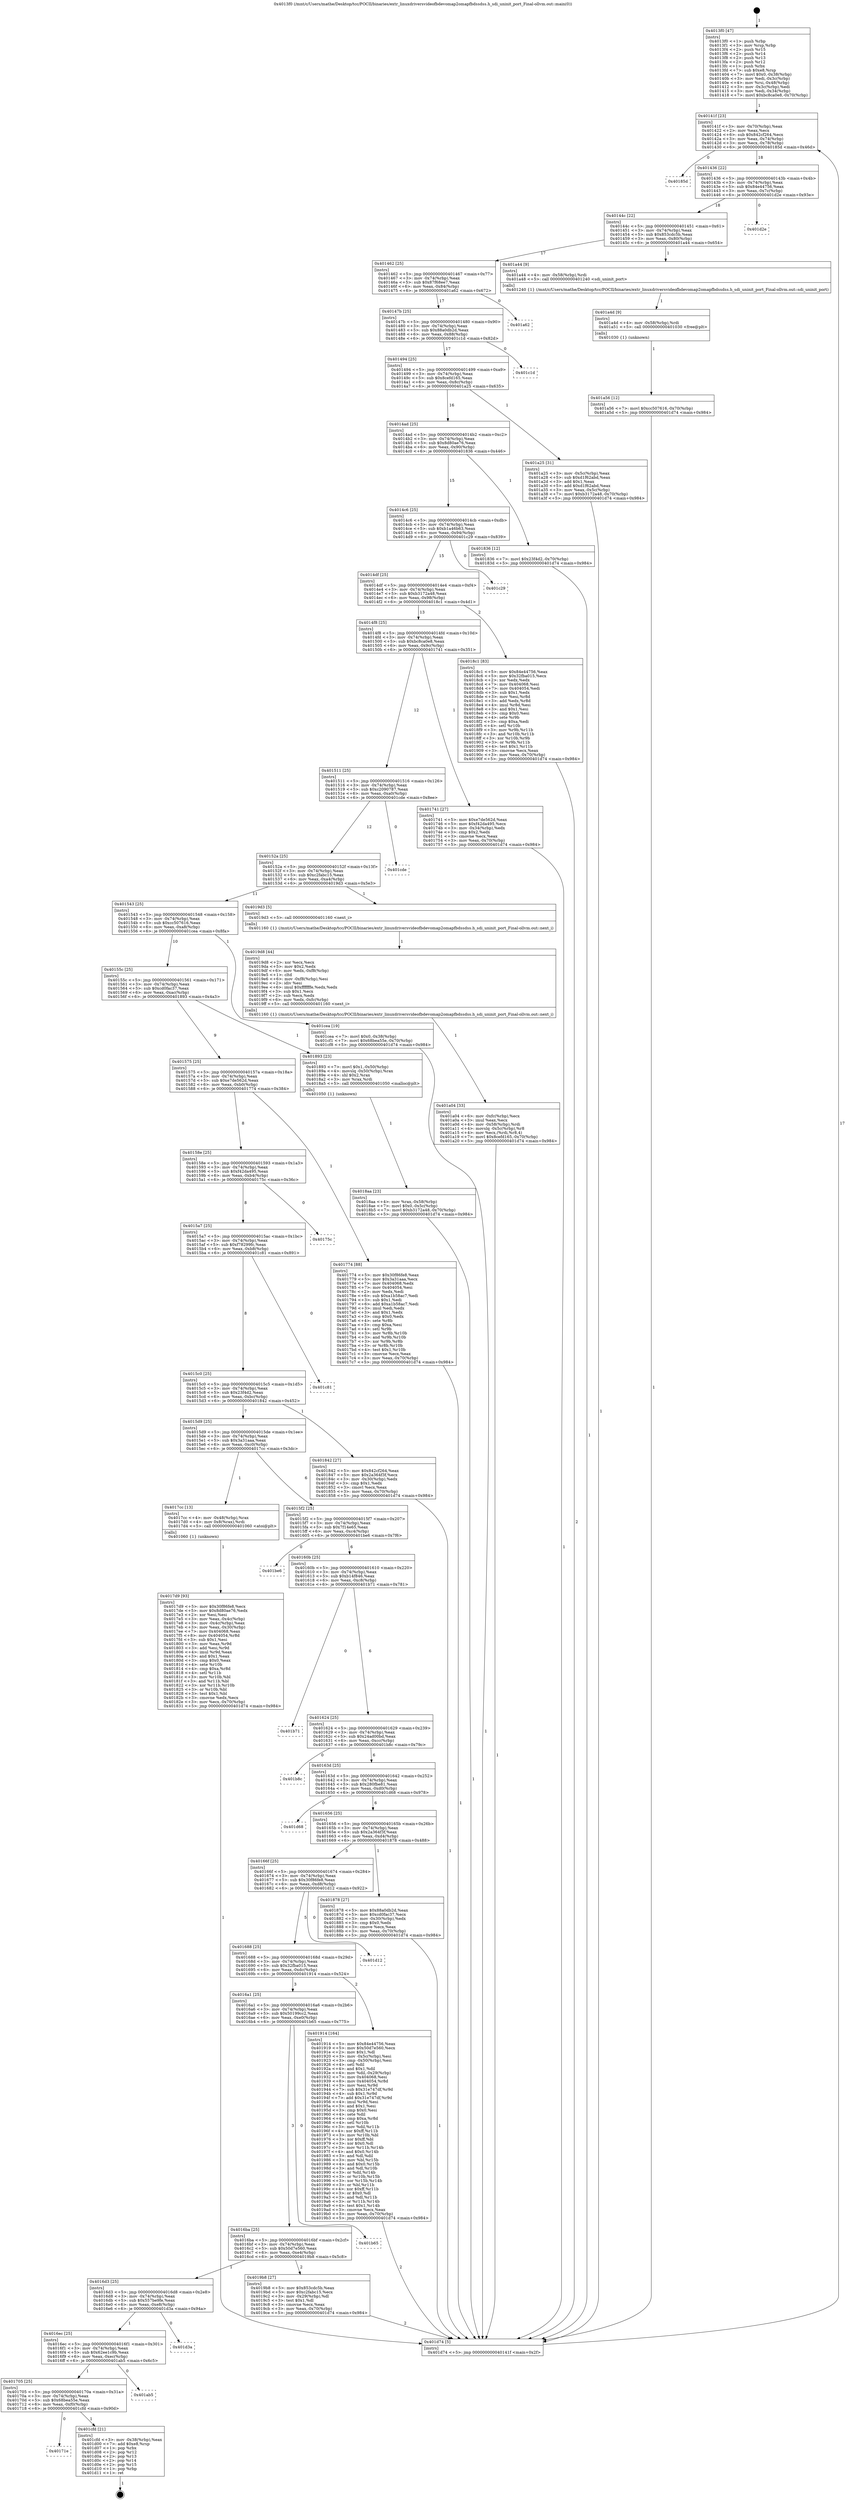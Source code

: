 digraph "0x4013f0" {
  label = "0x4013f0 (/mnt/c/Users/mathe/Desktop/tcc/POCII/binaries/extr_linuxdriversvideofbdevomap2omapfbdssdss.h_sdi_uninit_port_Final-ollvm.out::main(0))"
  labelloc = "t"
  node[shape=record]

  Entry [label="",width=0.3,height=0.3,shape=circle,fillcolor=black,style=filled]
  "0x40141f" [label="{
     0x40141f [23]\l
     | [instrs]\l
     &nbsp;&nbsp;0x40141f \<+3\>: mov -0x70(%rbp),%eax\l
     &nbsp;&nbsp;0x401422 \<+2\>: mov %eax,%ecx\l
     &nbsp;&nbsp;0x401424 \<+6\>: sub $0x842cf264,%ecx\l
     &nbsp;&nbsp;0x40142a \<+3\>: mov %eax,-0x74(%rbp)\l
     &nbsp;&nbsp;0x40142d \<+3\>: mov %ecx,-0x78(%rbp)\l
     &nbsp;&nbsp;0x401430 \<+6\>: je 000000000040185d \<main+0x46d\>\l
  }"]
  "0x40185d" [label="{
     0x40185d\l
  }", style=dashed]
  "0x401436" [label="{
     0x401436 [22]\l
     | [instrs]\l
     &nbsp;&nbsp;0x401436 \<+5\>: jmp 000000000040143b \<main+0x4b\>\l
     &nbsp;&nbsp;0x40143b \<+3\>: mov -0x74(%rbp),%eax\l
     &nbsp;&nbsp;0x40143e \<+5\>: sub $0x84e44756,%eax\l
     &nbsp;&nbsp;0x401443 \<+3\>: mov %eax,-0x7c(%rbp)\l
     &nbsp;&nbsp;0x401446 \<+6\>: je 0000000000401d2e \<main+0x93e\>\l
  }"]
  Exit [label="",width=0.3,height=0.3,shape=circle,fillcolor=black,style=filled,peripheries=2]
  "0x401d2e" [label="{
     0x401d2e\l
  }", style=dashed]
  "0x40144c" [label="{
     0x40144c [22]\l
     | [instrs]\l
     &nbsp;&nbsp;0x40144c \<+5\>: jmp 0000000000401451 \<main+0x61\>\l
     &nbsp;&nbsp;0x401451 \<+3\>: mov -0x74(%rbp),%eax\l
     &nbsp;&nbsp;0x401454 \<+5\>: sub $0x853cdc5b,%eax\l
     &nbsp;&nbsp;0x401459 \<+3\>: mov %eax,-0x80(%rbp)\l
     &nbsp;&nbsp;0x40145c \<+6\>: je 0000000000401a44 \<main+0x654\>\l
  }"]
  "0x40171e" [label="{
     0x40171e\l
  }", style=dashed]
  "0x401a44" [label="{
     0x401a44 [9]\l
     | [instrs]\l
     &nbsp;&nbsp;0x401a44 \<+4\>: mov -0x58(%rbp),%rdi\l
     &nbsp;&nbsp;0x401a48 \<+5\>: call 0000000000401240 \<sdi_uninit_port\>\l
     | [calls]\l
     &nbsp;&nbsp;0x401240 \{1\} (/mnt/c/Users/mathe/Desktop/tcc/POCII/binaries/extr_linuxdriversvideofbdevomap2omapfbdssdss.h_sdi_uninit_port_Final-ollvm.out::sdi_uninit_port)\l
  }"]
  "0x401462" [label="{
     0x401462 [25]\l
     | [instrs]\l
     &nbsp;&nbsp;0x401462 \<+5\>: jmp 0000000000401467 \<main+0x77\>\l
     &nbsp;&nbsp;0x401467 \<+3\>: mov -0x74(%rbp),%eax\l
     &nbsp;&nbsp;0x40146a \<+5\>: sub $0x87f68ee7,%eax\l
     &nbsp;&nbsp;0x40146f \<+6\>: mov %eax,-0x84(%rbp)\l
     &nbsp;&nbsp;0x401475 \<+6\>: je 0000000000401a62 \<main+0x672\>\l
  }"]
  "0x401cfd" [label="{
     0x401cfd [21]\l
     | [instrs]\l
     &nbsp;&nbsp;0x401cfd \<+3\>: mov -0x38(%rbp),%eax\l
     &nbsp;&nbsp;0x401d00 \<+7\>: add $0xe8,%rsp\l
     &nbsp;&nbsp;0x401d07 \<+1\>: pop %rbx\l
     &nbsp;&nbsp;0x401d08 \<+2\>: pop %r12\l
     &nbsp;&nbsp;0x401d0a \<+2\>: pop %r13\l
     &nbsp;&nbsp;0x401d0c \<+2\>: pop %r14\l
     &nbsp;&nbsp;0x401d0e \<+2\>: pop %r15\l
     &nbsp;&nbsp;0x401d10 \<+1\>: pop %rbp\l
     &nbsp;&nbsp;0x401d11 \<+1\>: ret\l
  }"]
  "0x401a62" [label="{
     0x401a62\l
  }", style=dashed]
  "0x40147b" [label="{
     0x40147b [25]\l
     | [instrs]\l
     &nbsp;&nbsp;0x40147b \<+5\>: jmp 0000000000401480 \<main+0x90\>\l
     &nbsp;&nbsp;0x401480 \<+3\>: mov -0x74(%rbp),%eax\l
     &nbsp;&nbsp;0x401483 \<+5\>: sub $0x88a0db2d,%eax\l
     &nbsp;&nbsp;0x401488 \<+6\>: mov %eax,-0x88(%rbp)\l
     &nbsp;&nbsp;0x40148e \<+6\>: je 0000000000401c1d \<main+0x82d\>\l
  }"]
  "0x401705" [label="{
     0x401705 [25]\l
     | [instrs]\l
     &nbsp;&nbsp;0x401705 \<+5\>: jmp 000000000040170a \<main+0x31a\>\l
     &nbsp;&nbsp;0x40170a \<+3\>: mov -0x74(%rbp),%eax\l
     &nbsp;&nbsp;0x40170d \<+5\>: sub $0x68bea55e,%eax\l
     &nbsp;&nbsp;0x401712 \<+6\>: mov %eax,-0xf0(%rbp)\l
     &nbsp;&nbsp;0x401718 \<+6\>: je 0000000000401cfd \<main+0x90d\>\l
  }"]
  "0x401c1d" [label="{
     0x401c1d\l
  }", style=dashed]
  "0x401494" [label="{
     0x401494 [25]\l
     | [instrs]\l
     &nbsp;&nbsp;0x401494 \<+5\>: jmp 0000000000401499 \<main+0xa9\>\l
     &nbsp;&nbsp;0x401499 \<+3\>: mov -0x74(%rbp),%eax\l
     &nbsp;&nbsp;0x40149c \<+5\>: sub $0x8cefd165,%eax\l
     &nbsp;&nbsp;0x4014a1 \<+6\>: mov %eax,-0x8c(%rbp)\l
     &nbsp;&nbsp;0x4014a7 \<+6\>: je 0000000000401a25 \<main+0x635\>\l
  }"]
  "0x401ab5" [label="{
     0x401ab5\l
  }", style=dashed]
  "0x401a25" [label="{
     0x401a25 [31]\l
     | [instrs]\l
     &nbsp;&nbsp;0x401a25 \<+3\>: mov -0x5c(%rbp),%eax\l
     &nbsp;&nbsp;0x401a28 \<+5\>: sub $0xd1f62abd,%eax\l
     &nbsp;&nbsp;0x401a2d \<+3\>: add $0x1,%eax\l
     &nbsp;&nbsp;0x401a30 \<+5\>: add $0xd1f62abd,%eax\l
     &nbsp;&nbsp;0x401a35 \<+3\>: mov %eax,-0x5c(%rbp)\l
     &nbsp;&nbsp;0x401a38 \<+7\>: movl $0xb3172a48,-0x70(%rbp)\l
     &nbsp;&nbsp;0x401a3f \<+5\>: jmp 0000000000401d74 \<main+0x984\>\l
  }"]
  "0x4014ad" [label="{
     0x4014ad [25]\l
     | [instrs]\l
     &nbsp;&nbsp;0x4014ad \<+5\>: jmp 00000000004014b2 \<main+0xc2\>\l
     &nbsp;&nbsp;0x4014b2 \<+3\>: mov -0x74(%rbp),%eax\l
     &nbsp;&nbsp;0x4014b5 \<+5\>: sub $0x8d80ae76,%eax\l
     &nbsp;&nbsp;0x4014ba \<+6\>: mov %eax,-0x90(%rbp)\l
     &nbsp;&nbsp;0x4014c0 \<+6\>: je 0000000000401836 \<main+0x446\>\l
  }"]
  "0x4016ec" [label="{
     0x4016ec [25]\l
     | [instrs]\l
     &nbsp;&nbsp;0x4016ec \<+5\>: jmp 00000000004016f1 \<main+0x301\>\l
     &nbsp;&nbsp;0x4016f1 \<+3\>: mov -0x74(%rbp),%eax\l
     &nbsp;&nbsp;0x4016f4 \<+5\>: sub $0x62ee1c9b,%eax\l
     &nbsp;&nbsp;0x4016f9 \<+6\>: mov %eax,-0xec(%rbp)\l
     &nbsp;&nbsp;0x4016ff \<+6\>: je 0000000000401ab5 \<main+0x6c5\>\l
  }"]
  "0x401836" [label="{
     0x401836 [12]\l
     | [instrs]\l
     &nbsp;&nbsp;0x401836 \<+7\>: movl $0x23f4d2,-0x70(%rbp)\l
     &nbsp;&nbsp;0x40183d \<+5\>: jmp 0000000000401d74 \<main+0x984\>\l
  }"]
  "0x4014c6" [label="{
     0x4014c6 [25]\l
     | [instrs]\l
     &nbsp;&nbsp;0x4014c6 \<+5\>: jmp 00000000004014cb \<main+0xdb\>\l
     &nbsp;&nbsp;0x4014cb \<+3\>: mov -0x74(%rbp),%eax\l
     &nbsp;&nbsp;0x4014ce \<+5\>: sub $0xb1a46b63,%eax\l
     &nbsp;&nbsp;0x4014d3 \<+6\>: mov %eax,-0x94(%rbp)\l
     &nbsp;&nbsp;0x4014d9 \<+6\>: je 0000000000401c29 \<main+0x839\>\l
  }"]
  "0x401d3a" [label="{
     0x401d3a\l
  }", style=dashed]
  "0x401c29" [label="{
     0x401c29\l
  }", style=dashed]
  "0x4014df" [label="{
     0x4014df [25]\l
     | [instrs]\l
     &nbsp;&nbsp;0x4014df \<+5\>: jmp 00000000004014e4 \<main+0xf4\>\l
     &nbsp;&nbsp;0x4014e4 \<+3\>: mov -0x74(%rbp),%eax\l
     &nbsp;&nbsp;0x4014e7 \<+5\>: sub $0xb3172a48,%eax\l
     &nbsp;&nbsp;0x4014ec \<+6\>: mov %eax,-0x98(%rbp)\l
     &nbsp;&nbsp;0x4014f2 \<+6\>: je 00000000004018c1 \<main+0x4d1\>\l
  }"]
  "0x401a56" [label="{
     0x401a56 [12]\l
     | [instrs]\l
     &nbsp;&nbsp;0x401a56 \<+7\>: movl $0xcc507616,-0x70(%rbp)\l
     &nbsp;&nbsp;0x401a5d \<+5\>: jmp 0000000000401d74 \<main+0x984\>\l
  }"]
  "0x4018c1" [label="{
     0x4018c1 [83]\l
     | [instrs]\l
     &nbsp;&nbsp;0x4018c1 \<+5\>: mov $0x84e44756,%eax\l
     &nbsp;&nbsp;0x4018c6 \<+5\>: mov $0x32fba015,%ecx\l
     &nbsp;&nbsp;0x4018cb \<+2\>: xor %edx,%edx\l
     &nbsp;&nbsp;0x4018cd \<+7\>: mov 0x404068,%esi\l
     &nbsp;&nbsp;0x4018d4 \<+7\>: mov 0x404054,%edi\l
     &nbsp;&nbsp;0x4018db \<+3\>: sub $0x1,%edx\l
     &nbsp;&nbsp;0x4018de \<+3\>: mov %esi,%r8d\l
     &nbsp;&nbsp;0x4018e1 \<+3\>: add %edx,%r8d\l
     &nbsp;&nbsp;0x4018e4 \<+4\>: imul %r8d,%esi\l
     &nbsp;&nbsp;0x4018e8 \<+3\>: and $0x1,%esi\l
     &nbsp;&nbsp;0x4018eb \<+3\>: cmp $0x0,%esi\l
     &nbsp;&nbsp;0x4018ee \<+4\>: sete %r9b\l
     &nbsp;&nbsp;0x4018f2 \<+3\>: cmp $0xa,%edi\l
     &nbsp;&nbsp;0x4018f5 \<+4\>: setl %r10b\l
     &nbsp;&nbsp;0x4018f9 \<+3\>: mov %r9b,%r11b\l
     &nbsp;&nbsp;0x4018fc \<+3\>: and %r10b,%r11b\l
     &nbsp;&nbsp;0x4018ff \<+3\>: xor %r10b,%r9b\l
     &nbsp;&nbsp;0x401902 \<+3\>: or %r9b,%r11b\l
     &nbsp;&nbsp;0x401905 \<+4\>: test $0x1,%r11b\l
     &nbsp;&nbsp;0x401909 \<+3\>: cmovne %ecx,%eax\l
     &nbsp;&nbsp;0x40190c \<+3\>: mov %eax,-0x70(%rbp)\l
     &nbsp;&nbsp;0x40190f \<+5\>: jmp 0000000000401d74 \<main+0x984\>\l
  }"]
  "0x4014f8" [label="{
     0x4014f8 [25]\l
     | [instrs]\l
     &nbsp;&nbsp;0x4014f8 \<+5\>: jmp 00000000004014fd \<main+0x10d\>\l
     &nbsp;&nbsp;0x4014fd \<+3\>: mov -0x74(%rbp),%eax\l
     &nbsp;&nbsp;0x401500 \<+5\>: sub $0xbc8ca0e8,%eax\l
     &nbsp;&nbsp;0x401505 \<+6\>: mov %eax,-0x9c(%rbp)\l
     &nbsp;&nbsp;0x40150b \<+6\>: je 0000000000401741 \<main+0x351\>\l
  }"]
  "0x401a4d" [label="{
     0x401a4d [9]\l
     | [instrs]\l
     &nbsp;&nbsp;0x401a4d \<+4\>: mov -0x58(%rbp),%rdi\l
     &nbsp;&nbsp;0x401a51 \<+5\>: call 0000000000401030 \<free@plt\>\l
     | [calls]\l
     &nbsp;&nbsp;0x401030 \{1\} (unknown)\l
  }"]
  "0x401741" [label="{
     0x401741 [27]\l
     | [instrs]\l
     &nbsp;&nbsp;0x401741 \<+5\>: mov $0xe7de562d,%eax\l
     &nbsp;&nbsp;0x401746 \<+5\>: mov $0xf42da495,%ecx\l
     &nbsp;&nbsp;0x40174b \<+3\>: mov -0x34(%rbp),%edx\l
     &nbsp;&nbsp;0x40174e \<+3\>: cmp $0x2,%edx\l
     &nbsp;&nbsp;0x401751 \<+3\>: cmovne %ecx,%eax\l
     &nbsp;&nbsp;0x401754 \<+3\>: mov %eax,-0x70(%rbp)\l
     &nbsp;&nbsp;0x401757 \<+5\>: jmp 0000000000401d74 \<main+0x984\>\l
  }"]
  "0x401511" [label="{
     0x401511 [25]\l
     | [instrs]\l
     &nbsp;&nbsp;0x401511 \<+5\>: jmp 0000000000401516 \<main+0x126\>\l
     &nbsp;&nbsp;0x401516 \<+3\>: mov -0x74(%rbp),%eax\l
     &nbsp;&nbsp;0x401519 \<+5\>: sub $0xc2090787,%eax\l
     &nbsp;&nbsp;0x40151e \<+6\>: mov %eax,-0xa0(%rbp)\l
     &nbsp;&nbsp;0x401524 \<+6\>: je 0000000000401cde \<main+0x8ee\>\l
  }"]
  "0x401d74" [label="{
     0x401d74 [5]\l
     | [instrs]\l
     &nbsp;&nbsp;0x401d74 \<+5\>: jmp 000000000040141f \<main+0x2f\>\l
  }"]
  "0x4013f0" [label="{
     0x4013f0 [47]\l
     | [instrs]\l
     &nbsp;&nbsp;0x4013f0 \<+1\>: push %rbp\l
     &nbsp;&nbsp;0x4013f1 \<+3\>: mov %rsp,%rbp\l
     &nbsp;&nbsp;0x4013f4 \<+2\>: push %r15\l
     &nbsp;&nbsp;0x4013f6 \<+2\>: push %r14\l
     &nbsp;&nbsp;0x4013f8 \<+2\>: push %r13\l
     &nbsp;&nbsp;0x4013fa \<+2\>: push %r12\l
     &nbsp;&nbsp;0x4013fc \<+1\>: push %rbx\l
     &nbsp;&nbsp;0x4013fd \<+7\>: sub $0xe8,%rsp\l
     &nbsp;&nbsp;0x401404 \<+7\>: movl $0x0,-0x38(%rbp)\l
     &nbsp;&nbsp;0x40140b \<+3\>: mov %edi,-0x3c(%rbp)\l
     &nbsp;&nbsp;0x40140e \<+4\>: mov %rsi,-0x48(%rbp)\l
     &nbsp;&nbsp;0x401412 \<+3\>: mov -0x3c(%rbp),%edi\l
     &nbsp;&nbsp;0x401415 \<+3\>: mov %edi,-0x34(%rbp)\l
     &nbsp;&nbsp;0x401418 \<+7\>: movl $0xbc8ca0e8,-0x70(%rbp)\l
  }"]
  "0x401a04" [label="{
     0x401a04 [33]\l
     | [instrs]\l
     &nbsp;&nbsp;0x401a04 \<+6\>: mov -0xfc(%rbp),%ecx\l
     &nbsp;&nbsp;0x401a0a \<+3\>: imul %eax,%ecx\l
     &nbsp;&nbsp;0x401a0d \<+4\>: mov -0x58(%rbp),%rdi\l
     &nbsp;&nbsp;0x401a11 \<+4\>: movslq -0x5c(%rbp),%r8\l
     &nbsp;&nbsp;0x401a15 \<+4\>: mov %ecx,(%rdi,%r8,4)\l
     &nbsp;&nbsp;0x401a19 \<+7\>: movl $0x8cefd165,-0x70(%rbp)\l
     &nbsp;&nbsp;0x401a20 \<+5\>: jmp 0000000000401d74 \<main+0x984\>\l
  }"]
  "0x401cde" [label="{
     0x401cde\l
  }", style=dashed]
  "0x40152a" [label="{
     0x40152a [25]\l
     | [instrs]\l
     &nbsp;&nbsp;0x40152a \<+5\>: jmp 000000000040152f \<main+0x13f\>\l
     &nbsp;&nbsp;0x40152f \<+3\>: mov -0x74(%rbp),%eax\l
     &nbsp;&nbsp;0x401532 \<+5\>: sub $0xc2fabc15,%eax\l
     &nbsp;&nbsp;0x401537 \<+6\>: mov %eax,-0xa4(%rbp)\l
     &nbsp;&nbsp;0x40153d \<+6\>: je 00000000004019d3 \<main+0x5e3\>\l
  }"]
  "0x4019d8" [label="{
     0x4019d8 [44]\l
     | [instrs]\l
     &nbsp;&nbsp;0x4019d8 \<+2\>: xor %ecx,%ecx\l
     &nbsp;&nbsp;0x4019da \<+5\>: mov $0x2,%edx\l
     &nbsp;&nbsp;0x4019df \<+6\>: mov %edx,-0xf8(%rbp)\l
     &nbsp;&nbsp;0x4019e5 \<+1\>: cltd\l
     &nbsp;&nbsp;0x4019e6 \<+6\>: mov -0xf8(%rbp),%esi\l
     &nbsp;&nbsp;0x4019ec \<+2\>: idiv %esi\l
     &nbsp;&nbsp;0x4019ee \<+6\>: imul $0xfffffffe,%edx,%edx\l
     &nbsp;&nbsp;0x4019f4 \<+3\>: sub $0x1,%ecx\l
     &nbsp;&nbsp;0x4019f7 \<+2\>: sub %ecx,%edx\l
     &nbsp;&nbsp;0x4019f9 \<+6\>: mov %edx,-0xfc(%rbp)\l
     &nbsp;&nbsp;0x4019ff \<+5\>: call 0000000000401160 \<next_i\>\l
     | [calls]\l
     &nbsp;&nbsp;0x401160 \{1\} (/mnt/c/Users/mathe/Desktop/tcc/POCII/binaries/extr_linuxdriversvideofbdevomap2omapfbdssdss.h_sdi_uninit_port_Final-ollvm.out::next_i)\l
  }"]
  "0x4019d3" [label="{
     0x4019d3 [5]\l
     | [instrs]\l
     &nbsp;&nbsp;0x4019d3 \<+5\>: call 0000000000401160 \<next_i\>\l
     | [calls]\l
     &nbsp;&nbsp;0x401160 \{1\} (/mnt/c/Users/mathe/Desktop/tcc/POCII/binaries/extr_linuxdriversvideofbdevomap2omapfbdssdss.h_sdi_uninit_port_Final-ollvm.out::next_i)\l
  }"]
  "0x401543" [label="{
     0x401543 [25]\l
     | [instrs]\l
     &nbsp;&nbsp;0x401543 \<+5\>: jmp 0000000000401548 \<main+0x158\>\l
     &nbsp;&nbsp;0x401548 \<+3\>: mov -0x74(%rbp),%eax\l
     &nbsp;&nbsp;0x40154b \<+5\>: sub $0xcc507616,%eax\l
     &nbsp;&nbsp;0x401550 \<+6\>: mov %eax,-0xa8(%rbp)\l
     &nbsp;&nbsp;0x401556 \<+6\>: je 0000000000401cea \<main+0x8fa\>\l
  }"]
  "0x4016d3" [label="{
     0x4016d3 [25]\l
     | [instrs]\l
     &nbsp;&nbsp;0x4016d3 \<+5\>: jmp 00000000004016d8 \<main+0x2e8\>\l
     &nbsp;&nbsp;0x4016d8 \<+3\>: mov -0x74(%rbp),%eax\l
     &nbsp;&nbsp;0x4016db \<+5\>: sub $0x557be9fe,%eax\l
     &nbsp;&nbsp;0x4016e0 \<+6\>: mov %eax,-0xe8(%rbp)\l
     &nbsp;&nbsp;0x4016e6 \<+6\>: je 0000000000401d3a \<main+0x94a\>\l
  }"]
  "0x401cea" [label="{
     0x401cea [19]\l
     | [instrs]\l
     &nbsp;&nbsp;0x401cea \<+7\>: movl $0x0,-0x38(%rbp)\l
     &nbsp;&nbsp;0x401cf1 \<+7\>: movl $0x68bea55e,-0x70(%rbp)\l
     &nbsp;&nbsp;0x401cf8 \<+5\>: jmp 0000000000401d74 \<main+0x984\>\l
  }"]
  "0x40155c" [label="{
     0x40155c [25]\l
     | [instrs]\l
     &nbsp;&nbsp;0x40155c \<+5\>: jmp 0000000000401561 \<main+0x171\>\l
     &nbsp;&nbsp;0x401561 \<+3\>: mov -0x74(%rbp),%eax\l
     &nbsp;&nbsp;0x401564 \<+5\>: sub $0xcd0fac37,%eax\l
     &nbsp;&nbsp;0x401569 \<+6\>: mov %eax,-0xac(%rbp)\l
     &nbsp;&nbsp;0x40156f \<+6\>: je 0000000000401893 \<main+0x4a3\>\l
  }"]
  "0x4019b8" [label="{
     0x4019b8 [27]\l
     | [instrs]\l
     &nbsp;&nbsp;0x4019b8 \<+5\>: mov $0x853cdc5b,%eax\l
     &nbsp;&nbsp;0x4019bd \<+5\>: mov $0xc2fabc15,%ecx\l
     &nbsp;&nbsp;0x4019c2 \<+3\>: mov -0x29(%rbp),%dl\l
     &nbsp;&nbsp;0x4019c5 \<+3\>: test $0x1,%dl\l
     &nbsp;&nbsp;0x4019c8 \<+3\>: cmovne %ecx,%eax\l
     &nbsp;&nbsp;0x4019cb \<+3\>: mov %eax,-0x70(%rbp)\l
     &nbsp;&nbsp;0x4019ce \<+5\>: jmp 0000000000401d74 \<main+0x984\>\l
  }"]
  "0x401893" [label="{
     0x401893 [23]\l
     | [instrs]\l
     &nbsp;&nbsp;0x401893 \<+7\>: movl $0x1,-0x50(%rbp)\l
     &nbsp;&nbsp;0x40189a \<+4\>: movslq -0x50(%rbp),%rax\l
     &nbsp;&nbsp;0x40189e \<+4\>: shl $0x2,%rax\l
     &nbsp;&nbsp;0x4018a2 \<+3\>: mov %rax,%rdi\l
     &nbsp;&nbsp;0x4018a5 \<+5\>: call 0000000000401050 \<malloc@plt\>\l
     | [calls]\l
     &nbsp;&nbsp;0x401050 \{1\} (unknown)\l
  }"]
  "0x401575" [label="{
     0x401575 [25]\l
     | [instrs]\l
     &nbsp;&nbsp;0x401575 \<+5\>: jmp 000000000040157a \<main+0x18a\>\l
     &nbsp;&nbsp;0x40157a \<+3\>: mov -0x74(%rbp),%eax\l
     &nbsp;&nbsp;0x40157d \<+5\>: sub $0xe7de562d,%eax\l
     &nbsp;&nbsp;0x401582 \<+6\>: mov %eax,-0xb0(%rbp)\l
     &nbsp;&nbsp;0x401588 \<+6\>: je 0000000000401774 \<main+0x384\>\l
  }"]
  "0x4016ba" [label="{
     0x4016ba [25]\l
     | [instrs]\l
     &nbsp;&nbsp;0x4016ba \<+5\>: jmp 00000000004016bf \<main+0x2cf\>\l
     &nbsp;&nbsp;0x4016bf \<+3\>: mov -0x74(%rbp),%eax\l
     &nbsp;&nbsp;0x4016c2 \<+5\>: sub $0x50d7e560,%eax\l
     &nbsp;&nbsp;0x4016c7 \<+6\>: mov %eax,-0xe4(%rbp)\l
     &nbsp;&nbsp;0x4016cd \<+6\>: je 00000000004019b8 \<main+0x5c8\>\l
  }"]
  "0x401774" [label="{
     0x401774 [88]\l
     | [instrs]\l
     &nbsp;&nbsp;0x401774 \<+5\>: mov $0x30f86fe8,%eax\l
     &nbsp;&nbsp;0x401779 \<+5\>: mov $0x3a31aaa,%ecx\l
     &nbsp;&nbsp;0x40177e \<+7\>: mov 0x404068,%edx\l
     &nbsp;&nbsp;0x401785 \<+7\>: mov 0x404054,%esi\l
     &nbsp;&nbsp;0x40178c \<+2\>: mov %edx,%edi\l
     &nbsp;&nbsp;0x40178e \<+6\>: sub $0xa1b58ac7,%edi\l
     &nbsp;&nbsp;0x401794 \<+3\>: sub $0x1,%edi\l
     &nbsp;&nbsp;0x401797 \<+6\>: add $0xa1b58ac7,%edi\l
     &nbsp;&nbsp;0x40179d \<+3\>: imul %edi,%edx\l
     &nbsp;&nbsp;0x4017a0 \<+3\>: and $0x1,%edx\l
     &nbsp;&nbsp;0x4017a3 \<+3\>: cmp $0x0,%edx\l
     &nbsp;&nbsp;0x4017a6 \<+4\>: sete %r8b\l
     &nbsp;&nbsp;0x4017aa \<+3\>: cmp $0xa,%esi\l
     &nbsp;&nbsp;0x4017ad \<+4\>: setl %r9b\l
     &nbsp;&nbsp;0x4017b1 \<+3\>: mov %r8b,%r10b\l
     &nbsp;&nbsp;0x4017b4 \<+3\>: and %r9b,%r10b\l
     &nbsp;&nbsp;0x4017b7 \<+3\>: xor %r9b,%r8b\l
     &nbsp;&nbsp;0x4017ba \<+3\>: or %r8b,%r10b\l
     &nbsp;&nbsp;0x4017bd \<+4\>: test $0x1,%r10b\l
     &nbsp;&nbsp;0x4017c1 \<+3\>: cmovne %ecx,%eax\l
     &nbsp;&nbsp;0x4017c4 \<+3\>: mov %eax,-0x70(%rbp)\l
     &nbsp;&nbsp;0x4017c7 \<+5\>: jmp 0000000000401d74 \<main+0x984\>\l
  }"]
  "0x40158e" [label="{
     0x40158e [25]\l
     | [instrs]\l
     &nbsp;&nbsp;0x40158e \<+5\>: jmp 0000000000401593 \<main+0x1a3\>\l
     &nbsp;&nbsp;0x401593 \<+3\>: mov -0x74(%rbp),%eax\l
     &nbsp;&nbsp;0x401596 \<+5\>: sub $0xf42da495,%eax\l
     &nbsp;&nbsp;0x40159b \<+6\>: mov %eax,-0xb4(%rbp)\l
     &nbsp;&nbsp;0x4015a1 \<+6\>: je 000000000040175c \<main+0x36c\>\l
  }"]
  "0x401b65" [label="{
     0x401b65\l
  }", style=dashed]
  "0x40175c" [label="{
     0x40175c\l
  }", style=dashed]
  "0x4015a7" [label="{
     0x4015a7 [25]\l
     | [instrs]\l
     &nbsp;&nbsp;0x4015a7 \<+5\>: jmp 00000000004015ac \<main+0x1bc\>\l
     &nbsp;&nbsp;0x4015ac \<+3\>: mov -0x74(%rbp),%eax\l
     &nbsp;&nbsp;0x4015af \<+5\>: sub $0xf78299fc,%eax\l
     &nbsp;&nbsp;0x4015b4 \<+6\>: mov %eax,-0xb8(%rbp)\l
     &nbsp;&nbsp;0x4015ba \<+6\>: je 0000000000401c81 \<main+0x891\>\l
  }"]
  "0x4016a1" [label="{
     0x4016a1 [25]\l
     | [instrs]\l
     &nbsp;&nbsp;0x4016a1 \<+5\>: jmp 00000000004016a6 \<main+0x2b6\>\l
     &nbsp;&nbsp;0x4016a6 \<+3\>: mov -0x74(%rbp),%eax\l
     &nbsp;&nbsp;0x4016a9 \<+5\>: sub $0x50199cc2,%eax\l
     &nbsp;&nbsp;0x4016ae \<+6\>: mov %eax,-0xe0(%rbp)\l
     &nbsp;&nbsp;0x4016b4 \<+6\>: je 0000000000401b65 \<main+0x775\>\l
  }"]
  "0x401c81" [label="{
     0x401c81\l
  }", style=dashed]
  "0x4015c0" [label="{
     0x4015c0 [25]\l
     | [instrs]\l
     &nbsp;&nbsp;0x4015c0 \<+5\>: jmp 00000000004015c5 \<main+0x1d5\>\l
     &nbsp;&nbsp;0x4015c5 \<+3\>: mov -0x74(%rbp),%eax\l
     &nbsp;&nbsp;0x4015c8 \<+5\>: sub $0x23f4d2,%eax\l
     &nbsp;&nbsp;0x4015cd \<+6\>: mov %eax,-0xbc(%rbp)\l
     &nbsp;&nbsp;0x4015d3 \<+6\>: je 0000000000401842 \<main+0x452\>\l
  }"]
  "0x401914" [label="{
     0x401914 [164]\l
     | [instrs]\l
     &nbsp;&nbsp;0x401914 \<+5\>: mov $0x84e44756,%eax\l
     &nbsp;&nbsp;0x401919 \<+5\>: mov $0x50d7e560,%ecx\l
     &nbsp;&nbsp;0x40191e \<+2\>: mov $0x1,%dl\l
     &nbsp;&nbsp;0x401920 \<+3\>: mov -0x5c(%rbp),%esi\l
     &nbsp;&nbsp;0x401923 \<+3\>: cmp -0x50(%rbp),%esi\l
     &nbsp;&nbsp;0x401926 \<+4\>: setl %dil\l
     &nbsp;&nbsp;0x40192a \<+4\>: and $0x1,%dil\l
     &nbsp;&nbsp;0x40192e \<+4\>: mov %dil,-0x29(%rbp)\l
     &nbsp;&nbsp;0x401932 \<+7\>: mov 0x404068,%esi\l
     &nbsp;&nbsp;0x401939 \<+8\>: mov 0x404054,%r8d\l
     &nbsp;&nbsp;0x401941 \<+3\>: mov %esi,%r9d\l
     &nbsp;&nbsp;0x401944 \<+7\>: sub $0x31e747df,%r9d\l
     &nbsp;&nbsp;0x40194b \<+4\>: sub $0x1,%r9d\l
     &nbsp;&nbsp;0x40194f \<+7\>: add $0x31e747df,%r9d\l
     &nbsp;&nbsp;0x401956 \<+4\>: imul %r9d,%esi\l
     &nbsp;&nbsp;0x40195a \<+3\>: and $0x1,%esi\l
     &nbsp;&nbsp;0x40195d \<+3\>: cmp $0x0,%esi\l
     &nbsp;&nbsp;0x401960 \<+4\>: sete %dil\l
     &nbsp;&nbsp;0x401964 \<+4\>: cmp $0xa,%r8d\l
     &nbsp;&nbsp;0x401968 \<+4\>: setl %r10b\l
     &nbsp;&nbsp;0x40196c \<+3\>: mov %dil,%r11b\l
     &nbsp;&nbsp;0x40196f \<+4\>: xor $0xff,%r11b\l
     &nbsp;&nbsp;0x401973 \<+3\>: mov %r10b,%bl\l
     &nbsp;&nbsp;0x401976 \<+3\>: xor $0xff,%bl\l
     &nbsp;&nbsp;0x401979 \<+3\>: xor $0x0,%dl\l
     &nbsp;&nbsp;0x40197c \<+3\>: mov %r11b,%r14b\l
     &nbsp;&nbsp;0x40197f \<+4\>: and $0x0,%r14b\l
     &nbsp;&nbsp;0x401983 \<+3\>: and %dl,%dil\l
     &nbsp;&nbsp;0x401986 \<+3\>: mov %bl,%r15b\l
     &nbsp;&nbsp;0x401989 \<+4\>: and $0x0,%r15b\l
     &nbsp;&nbsp;0x40198d \<+3\>: and %dl,%r10b\l
     &nbsp;&nbsp;0x401990 \<+3\>: or %dil,%r14b\l
     &nbsp;&nbsp;0x401993 \<+3\>: or %r10b,%r15b\l
     &nbsp;&nbsp;0x401996 \<+3\>: xor %r15b,%r14b\l
     &nbsp;&nbsp;0x401999 \<+3\>: or %bl,%r11b\l
     &nbsp;&nbsp;0x40199c \<+4\>: xor $0xff,%r11b\l
     &nbsp;&nbsp;0x4019a0 \<+3\>: or $0x0,%dl\l
     &nbsp;&nbsp;0x4019a3 \<+3\>: and %dl,%r11b\l
     &nbsp;&nbsp;0x4019a6 \<+3\>: or %r11b,%r14b\l
     &nbsp;&nbsp;0x4019a9 \<+4\>: test $0x1,%r14b\l
     &nbsp;&nbsp;0x4019ad \<+3\>: cmovne %ecx,%eax\l
     &nbsp;&nbsp;0x4019b0 \<+3\>: mov %eax,-0x70(%rbp)\l
     &nbsp;&nbsp;0x4019b3 \<+5\>: jmp 0000000000401d74 \<main+0x984\>\l
  }"]
  "0x401842" [label="{
     0x401842 [27]\l
     | [instrs]\l
     &nbsp;&nbsp;0x401842 \<+5\>: mov $0x842cf264,%eax\l
     &nbsp;&nbsp;0x401847 \<+5\>: mov $0x2a364f3f,%ecx\l
     &nbsp;&nbsp;0x40184c \<+3\>: mov -0x30(%rbp),%edx\l
     &nbsp;&nbsp;0x40184f \<+3\>: cmp $0x1,%edx\l
     &nbsp;&nbsp;0x401852 \<+3\>: cmovl %ecx,%eax\l
     &nbsp;&nbsp;0x401855 \<+3\>: mov %eax,-0x70(%rbp)\l
     &nbsp;&nbsp;0x401858 \<+5\>: jmp 0000000000401d74 \<main+0x984\>\l
  }"]
  "0x4015d9" [label="{
     0x4015d9 [25]\l
     | [instrs]\l
     &nbsp;&nbsp;0x4015d9 \<+5\>: jmp 00000000004015de \<main+0x1ee\>\l
     &nbsp;&nbsp;0x4015de \<+3\>: mov -0x74(%rbp),%eax\l
     &nbsp;&nbsp;0x4015e1 \<+5\>: sub $0x3a31aaa,%eax\l
     &nbsp;&nbsp;0x4015e6 \<+6\>: mov %eax,-0xc0(%rbp)\l
     &nbsp;&nbsp;0x4015ec \<+6\>: je 00000000004017cc \<main+0x3dc\>\l
  }"]
  "0x401688" [label="{
     0x401688 [25]\l
     | [instrs]\l
     &nbsp;&nbsp;0x401688 \<+5\>: jmp 000000000040168d \<main+0x29d\>\l
     &nbsp;&nbsp;0x40168d \<+3\>: mov -0x74(%rbp),%eax\l
     &nbsp;&nbsp;0x401690 \<+5\>: sub $0x32fba015,%eax\l
     &nbsp;&nbsp;0x401695 \<+6\>: mov %eax,-0xdc(%rbp)\l
     &nbsp;&nbsp;0x40169b \<+6\>: je 0000000000401914 \<main+0x524\>\l
  }"]
  "0x4017cc" [label="{
     0x4017cc [13]\l
     | [instrs]\l
     &nbsp;&nbsp;0x4017cc \<+4\>: mov -0x48(%rbp),%rax\l
     &nbsp;&nbsp;0x4017d0 \<+4\>: mov 0x8(%rax),%rdi\l
     &nbsp;&nbsp;0x4017d4 \<+5\>: call 0000000000401060 \<atoi@plt\>\l
     | [calls]\l
     &nbsp;&nbsp;0x401060 \{1\} (unknown)\l
  }"]
  "0x4015f2" [label="{
     0x4015f2 [25]\l
     | [instrs]\l
     &nbsp;&nbsp;0x4015f2 \<+5\>: jmp 00000000004015f7 \<main+0x207\>\l
     &nbsp;&nbsp;0x4015f7 \<+3\>: mov -0x74(%rbp),%eax\l
     &nbsp;&nbsp;0x4015fa \<+5\>: sub $0x7f14e65,%eax\l
     &nbsp;&nbsp;0x4015ff \<+6\>: mov %eax,-0xc4(%rbp)\l
     &nbsp;&nbsp;0x401605 \<+6\>: je 0000000000401be6 \<main+0x7f6\>\l
  }"]
  "0x4017d9" [label="{
     0x4017d9 [93]\l
     | [instrs]\l
     &nbsp;&nbsp;0x4017d9 \<+5\>: mov $0x30f86fe8,%ecx\l
     &nbsp;&nbsp;0x4017de \<+5\>: mov $0x8d80ae76,%edx\l
     &nbsp;&nbsp;0x4017e3 \<+2\>: xor %esi,%esi\l
     &nbsp;&nbsp;0x4017e5 \<+3\>: mov %eax,-0x4c(%rbp)\l
     &nbsp;&nbsp;0x4017e8 \<+3\>: mov -0x4c(%rbp),%eax\l
     &nbsp;&nbsp;0x4017eb \<+3\>: mov %eax,-0x30(%rbp)\l
     &nbsp;&nbsp;0x4017ee \<+7\>: mov 0x404068,%eax\l
     &nbsp;&nbsp;0x4017f5 \<+8\>: mov 0x404054,%r8d\l
     &nbsp;&nbsp;0x4017fd \<+3\>: sub $0x1,%esi\l
     &nbsp;&nbsp;0x401800 \<+3\>: mov %eax,%r9d\l
     &nbsp;&nbsp;0x401803 \<+3\>: add %esi,%r9d\l
     &nbsp;&nbsp;0x401806 \<+4\>: imul %r9d,%eax\l
     &nbsp;&nbsp;0x40180a \<+3\>: and $0x1,%eax\l
     &nbsp;&nbsp;0x40180d \<+3\>: cmp $0x0,%eax\l
     &nbsp;&nbsp;0x401810 \<+4\>: sete %r10b\l
     &nbsp;&nbsp;0x401814 \<+4\>: cmp $0xa,%r8d\l
     &nbsp;&nbsp;0x401818 \<+4\>: setl %r11b\l
     &nbsp;&nbsp;0x40181c \<+3\>: mov %r10b,%bl\l
     &nbsp;&nbsp;0x40181f \<+3\>: and %r11b,%bl\l
     &nbsp;&nbsp;0x401822 \<+3\>: xor %r11b,%r10b\l
     &nbsp;&nbsp;0x401825 \<+3\>: or %r10b,%bl\l
     &nbsp;&nbsp;0x401828 \<+3\>: test $0x1,%bl\l
     &nbsp;&nbsp;0x40182b \<+3\>: cmovne %edx,%ecx\l
     &nbsp;&nbsp;0x40182e \<+3\>: mov %ecx,-0x70(%rbp)\l
     &nbsp;&nbsp;0x401831 \<+5\>: jmp 0000000000401d74 \<main+0x984\>\l
  }"]
  "0x401d12" [label="{
     0x401d12\l
  }", style=dashed]
  "0x401be6" [label="{
     0x401be6\l
  }", style=dashed]
  "0x40160b" [label="{
     0x40160b [25]\l
     | [instrs]\l
     &nbsp;&nbsp;0x40160b \<+5\>: jmp 0000000000401610 \<main+0x220\>\l
     &nbsp;&nbsp;0x401610 \<+3\>: mov -0x74(%rbp),%eax\l
     &nbsp;&nbsp;0x401613 \<+5\>: sub $0xb14f846,%eax\l
     &nbsp;&nbsp;0x401618 \<+6\>: mov %eax,-0xc8(%rbp)\l
     &nbsp;&nbsp;0x40161e \<+6\>: je 0000000000401b71 \<main+0x781\>\l
  }"]
  "0x4018aa" [label="{
     0x4018aa [23]\l
     | [instrs]\l
     &nbsp;&nbsp;0x4018aa \<+4\>: mov %rax,-0x58(%rbp)\l
     &nbsp;&nbsp;0x4018ae \<+7\>: movl $0x0,-0x5c(%rbp)\l
     &nbsp;&nbsp;0x4018b5 \<+7\>: movl $0xb3172a48,-0x70(%rbp)\l
     &nbsp;&nbsp;0x4018bc \<+5\>: jmp 0000000000401d74 \<main+0x984\>\l
  }"]
  "0x401b71" [label="{
     0x401b71\l
  }", style=dashed]
  "0x401624" [label="{
     0x401624 [25]\l
     | [instrs]\l
     &nbsp;&nbsp;0x401624 \<+5\>: jmp 0000000000401629 \<main+0x239\>\l
     &nbsp;&nbsp;0x401629 \<+3\>: mov -0x74(%rbp),%eax\l
     &nbsp;&nbsp;0x40162c \<+5\>: sub $0x24ad00bd,%eax\l
     &nbsp;&nbsp;0x401631 \<+6\>: mov %eax,-0xcc(%rbp)\l
     &nbsp;&nbsp;0x401637 \<+6\>: je 0000000000401b8c \<main+0x79c\>\l
  }"]
  "0x40166f" [label="{
     0x40166f [25]\l
     | [instrs]\l
     &nbsp;&nbsp;0x40166f \<+5\>: jmp 0000000000401674 \<main+0x284\>\l
     &nbsp;&nbsp;0x401674 \<+3\>: mov -0x74(%rbp),%eax\l
     &nbsp;&nbsp;0x401677 \<+5\>: sub $0x30f86fe8,%eax\l
     &nbsp;&nbsp;0x40167c \<+6\>: mov %eax,-0xd8(%rbp)\l
     &nbsp;&nbsp;0x401682 \<+6\>: je 0000000000401d12 \<main+0x922\>\l
  }"]
  "0x401b8c" [label="{
     0x401b8c\l
  }", style=dashed]
  "0x40163d" [label="{
     0x40163d [25]\l
     | [instrs]\l
     &nbsp;&nbsp;0x40163d \<+5\>: jmp 0000000000401642 \<main+0x252\>\l
     &nbsp;&nbsp;0x401642 \<+3\>: mov -0x74(%rbp),%eax\l
     &nbsp;&nbsp;0x401645 \<+5\>: sub $0x280fbe81,%eax\l
     &nbsp;&nbsp;0x40164a \<+6\>: mov %eax,-0xd0(%rbp)\l
     &nbsp;&nbsp;0x401650 \<+6\>: je 0000000000401d68 \<main+0x978\>\l
  }"]
  "0x401878" [label="{
     0x401878 [27]\l
     | [instrs]\l
     &nbsp;&nbsp;0x401878 \<+5\>: mov $0x88a0db2d,%eax\l
     &nbsp;&nbsp;0x40187d \<+5\>: mov $0xcd0fac37,%ecx\l
     &nbsp;&nbsp;0x401882 \<+3\>: mov -0x30(%rbp),%edx\l
     &nbsp;&nbsp;0x401885 \<+3\>: cmp $0x0,%edx\l
     &nbsp;&nbsp;0x401888 \<+3\>: cmove %ecx,%eax\l
     &nbsp;&nbsp;0x40188b \<+3\>: mov %eax,-0x70(%rbp)\l
     &nbsp;&nbsp;0x40188e \<+5\>: jmp 0000000000401d74 \<main+0x984\>\l
  }"]
  "0x401d68" [label="{
     0x401d68\l
  }", style=dashed]
  "0x401656" [label="{
     0x401656 [25]\l
     | [instrs]\l
     &nbsp;&nbsp;0x401656 \<+5\>: jmp 000000000040165b \<main+0x26b\>\l
     &nbsp;&nbsp;0x40165b \<+3\>: mov -0x74(%rbp),%eax\l
     &nbsp;&nbsp;0x40165e \<+5\>: sub $0x2a364f3f,%eax\l
     &nbsp;&nbsp;0x401663 \<+6\>: mov %eax,-0xd4(%rbp)\l
     &nbsp;&nbsp;0x401669 \<+6\>: je 0000000000401878 \<main+0x488\>\l
  }"]
  Entry -> "0x4013f0" [label=" 1"]
  "0x40141f" -> "0x40185d" [label=" 0"]
  "0x40141f" -> "0x401436" [label=" 18"]
  "0x401cfd" -> Exit [label=" 1"]
  "0x401436" -> "0x401d2e" [label=" 0"]
  "0x401436" -> "0x40144c" [label=" 18"]
  "0x401705" -> "0x40171e" [label=" 0"]
  "0x40144c" -> "0x401a44" [label=" 1"]
  "0x40144c" -> "0x401462" [label=" 17"]
  "0x401705" -> "0x401cfd" [label=" 1"]
  "0x401462" -> "0x401a62" [label=" 0"]
  "0x401462" -> "0x40147b" [label=" 17"]
  "0x4016ec" -> "0x401705" [label=" 1"]
  "0x40147b" -> "0x401c1d" [label=" 0"]
  "0x40147b" -> "0x401494" [label=" 17"]
  "0x4016ec" -> "0x401ab5" [label=" 0"]
  "0x401494" -> "0x401a25" [label=" 1"]
  "0x401494" -> "0x4014ad" [label=" 16"]
  "0x4016d3" -> "0x4016ec" [label=" 1"]
  "0x4014ad" -> "0x401836" [label=" 1"]
  "0x4014ad" -> "0x4014c6" [label=" 15"]
  "0x4016d3" -> "0x401d3a" [label=" 0"]
  "0x4014c6" -> "0x401c29" [label=" 0"]
  "0x4014c6" -> "0x4014df" [label=" 15"]
  "0x401cea" -> "0x401d74" [label=" 1"]
  "0x4014df" -> "0x4018c1" [label=" 2"]
  "0x4014df" -> "0x4014f8" [label=" 13"]
  "0x401a56" -> "0x401d74" [label=" 1"]
  "0x4014f8" -> "0x401741" [label=" 1"]
  "0x4014f8" -> "0x401511" [label=" 12"]
  "0x401741" -> "0x401d74" [label=" 1"]
  "0x4013f0" -> "0x40141f" [label=" 1"]
  "0x401d74" -> "0x40141f" [label=" 17"]
  "0x401a4d" -> "0x401a56" [label=" 1"]
  "0x401511" -> "0x401cde" [label=" 0"]
  "0x401511" -> "0x40152a" [label=" 12"]
  "0x401a44" -> "0x401a4d" [label=" 1"]
  "0x40152a" -> "0x4019d3" [label=" 1"]
  "0x40152a" -> "0x401543" [label=" 11"]
  "0x401a25" -> "0x401d74" [label=" 1"]
  "0x401543" -> "0x401cea" [label=" 1"]
  "0x401543" -> "0x40155c" [label=" 10"]
  "0x401a04" -> "0x401d74" [label=" 1"]
  "0x40155c" -> "0x401893" [label=" 1"]
  "0x40155c" -> "0x401575" [label=" 9"]
  "0x4019d8" -> "0x401a04" [label=" 1"]
  "0x401575" -> "0x401774" [label=" 1"]
  "0x401575" -> "0x40158e" [label=" 8"]
  "0x401774" -> "0x401d74" [label=" 1"]
  "0x4019b8" -> "0x401d74" [label=" 2"]
  "0x40158e" -> "0x40175c" [label=" 0"]
  "0x40158e" -> "0x4015a7" [label=" 8"]
  "0x4016ba" -> "0x4016d3" [label=" 1"]
  "0x4015a7" -> "0x401c81" [label=" 0"]
  "0x4015a7" -> "0x4015c0" [label=" 8"]
  "0x4019d3" -> "0x4019d8" [label=" 1"]
  "0x4015c0" -> "0x401842" [label=" 1"]
  "0x4015c0" -> "0x4015d9" [label=" 7"]
  "0x4016a1" -> "0x4016ba" [label=" 3"]
  "0x4015d9" -> "0x4017cc" [label=" 1"]
  "0x4015d9" -> "0x4015f2" [label=" 6"]
  "0x4017cc" -> "0x4017d9" [label=" 1"]
  "0x4017d9" -> "0x401d74" [label=" 1"]
  "0x401836" -> "0x401d74" [label=" 1"]
  "0x401842" -> "0x401d74" [label=" 1"]
  "0x4016ba" -> "0x4019b8" [label=" 2"]
  "0x4015f2" -> "0x401be6" [label=" 0"]
  "0x4015f2" -> "0x40160b" [label=" 6"]
  "0x401914" -> "0x401d74" [label=" 2"]
  "0x40160b" -> "0x401b71" [label=" 0"]
  "0x40160b" -> "0x401624" [label=" 6"]
  "0x401688" -> "0x401914" [label=" 2"]
  "0x401624" -> "0x401b8c" [label=" 0"]
  "0x401624" -> "0x40163d" [label=" 6"]
  "0x4016a1" -> "0x401b65" [label=" 0"]
  "0x40163d" -> "0x401d68" [label=" 0"]
  "0x40163d" -> "0x401656" [label=" 6"]
  "0x40166f" -> "0x401688" [label=" 5"]
  "0x401656" -> "0x401878" [label=" 1"]
  "0x401656" -> "0x40166f" [label=" 5"]
  "0x401878" -> "0x401d74" [label=" 1"]
  "0x401893" -> "0x4018aa" [label=" 1"]
  "0x4018aa" -> "0x401d74" [label=" 1"]
  "0x4018c1" -> "0x401d74" [label=" 2"]
  "0x401688" -> "0x4016a1" [label=" 3"]
  "0x40166f" -> "0x401d12" [label=" 0"]
}

